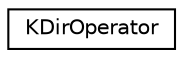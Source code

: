 digraph "Graphical Class Hierarchy"
{
  edge [fontname="Helvetica",fontsize="10",labelfontname="Helvetica",labelfontsize="10"];
  node [fontname="Helvetica",fontsize="10",shape=record];
  rankdir="LR";
  Node0 [label="KDirOperator",height=0.2,width=0.4,color="black", fillcolor="white", style="filled",URL="$classKDirOperator.html",tooltip="This widget works as a network transparent filebrowser. "];
}
